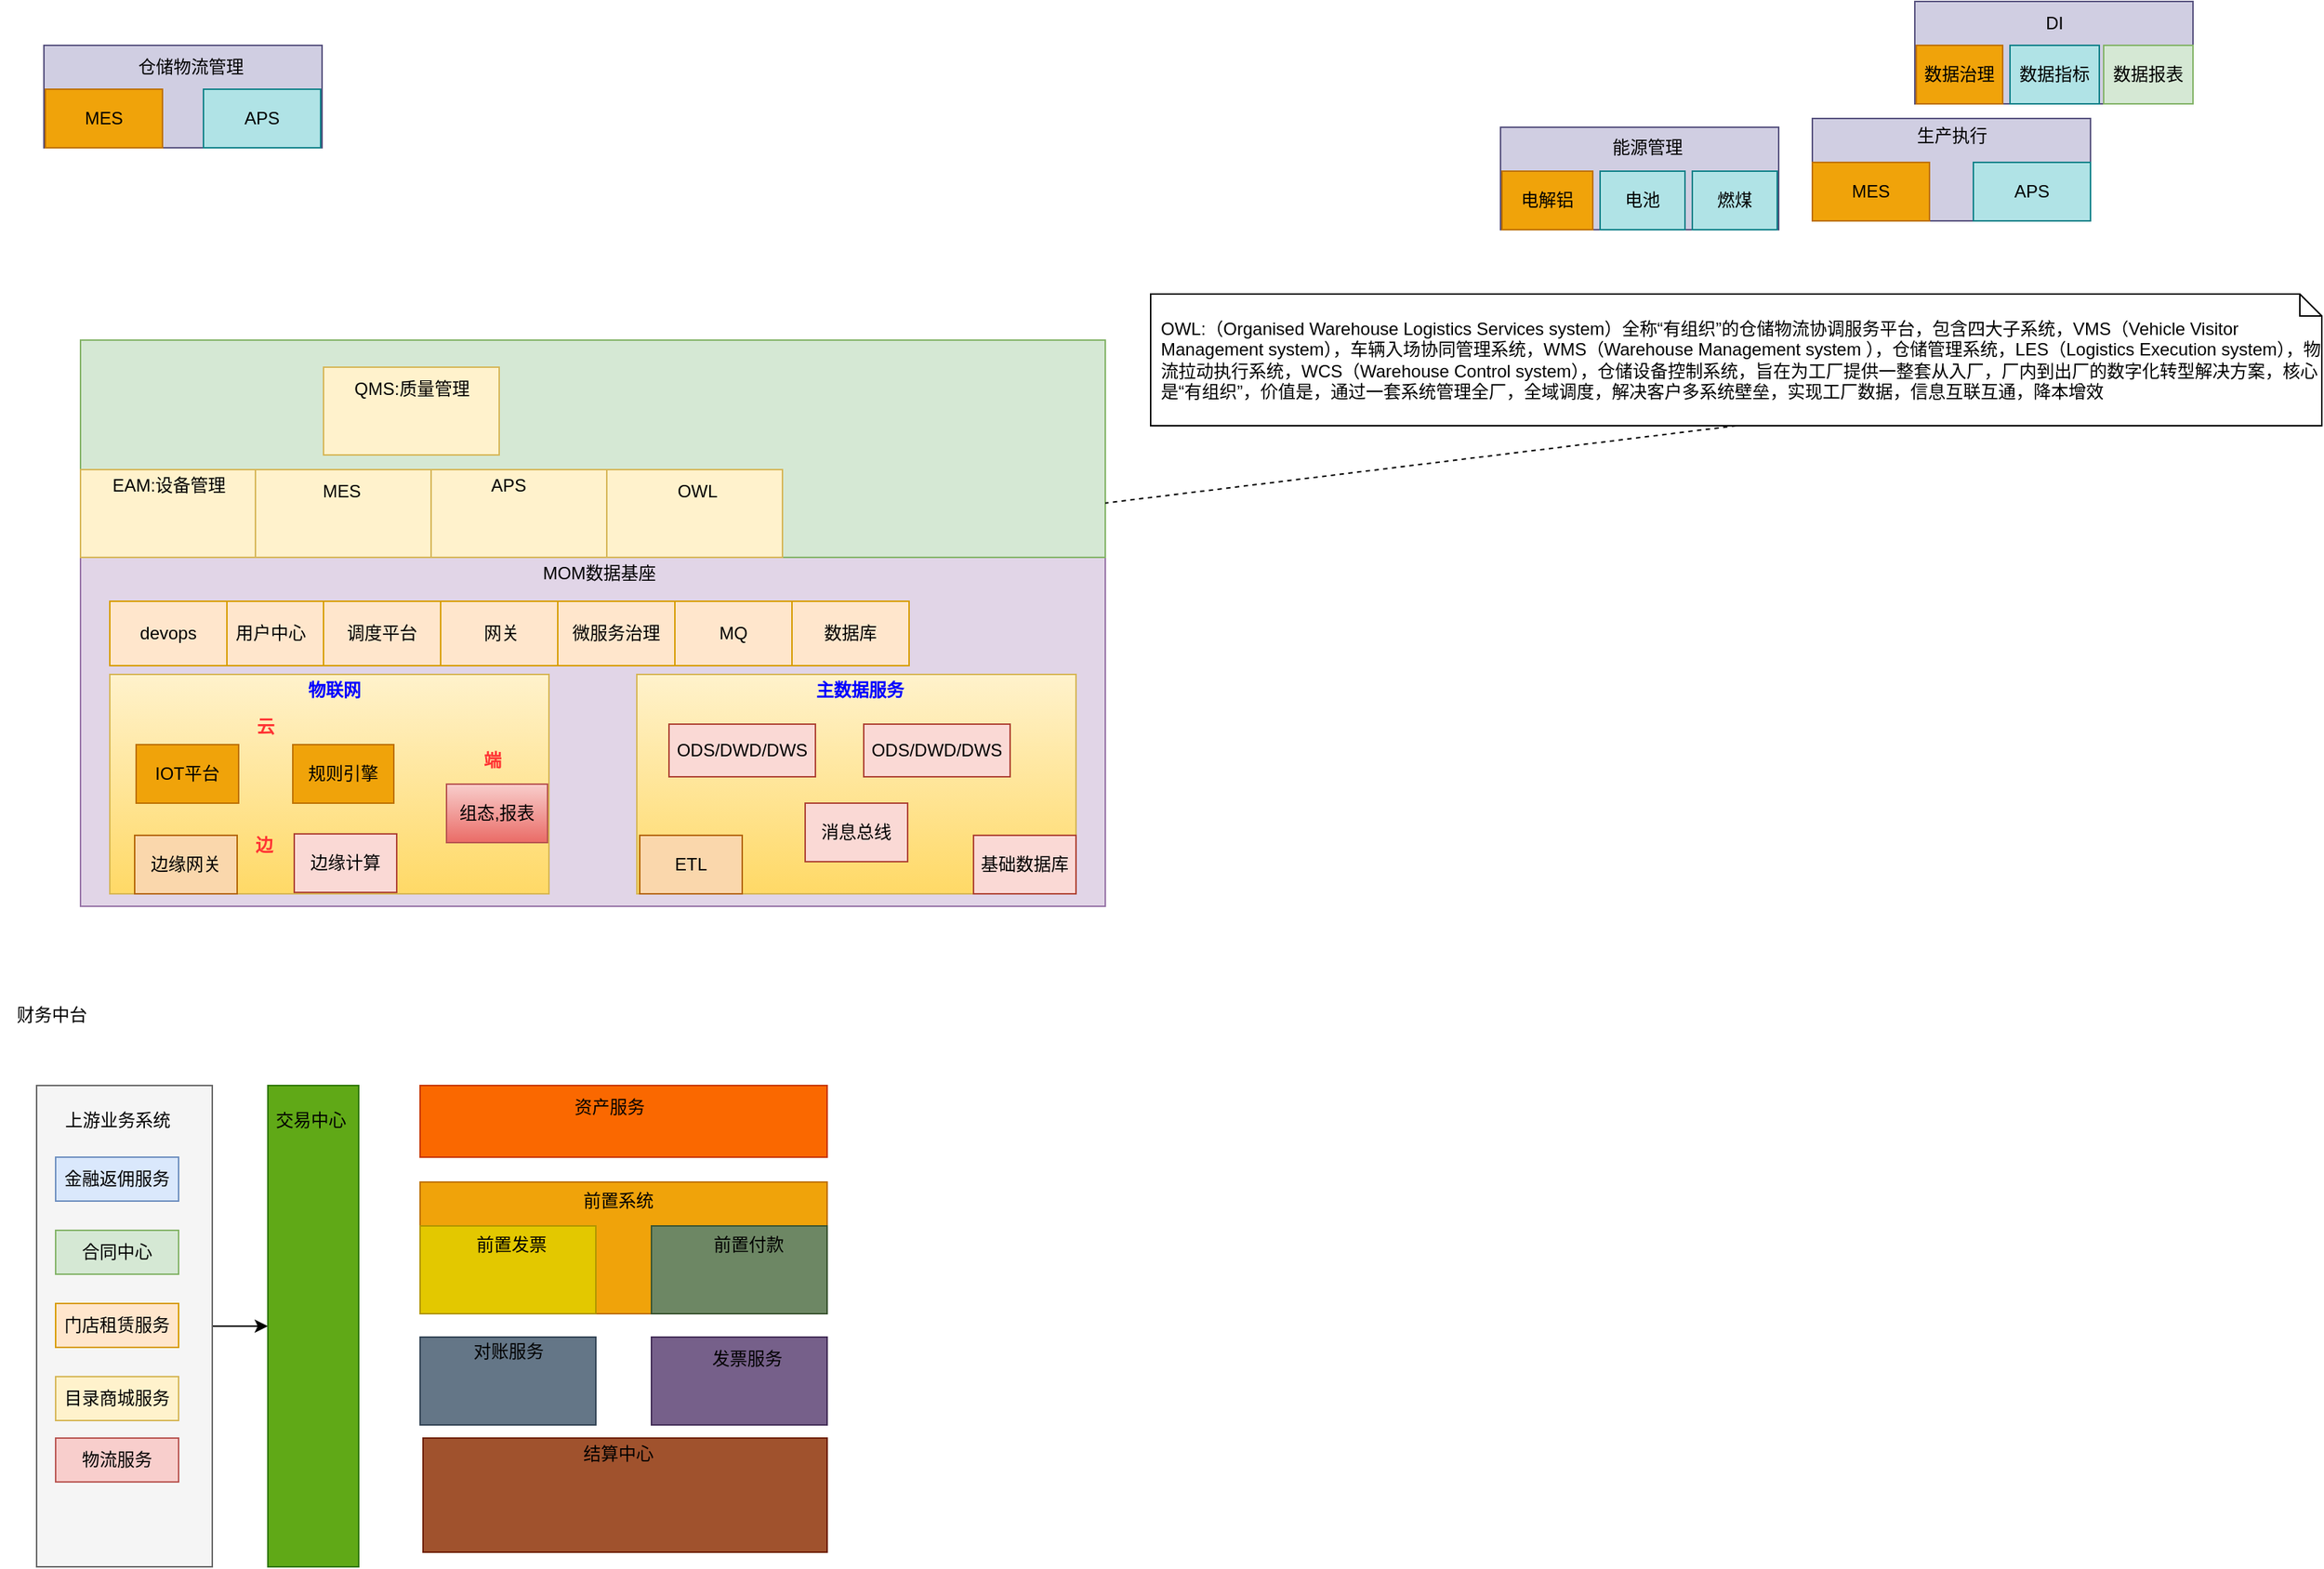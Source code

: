 <mxfile version="24.7.7">
  <diagram name="第 1 页" id="ucJ6enQ3myS1yw3ZkuCO">
    <mxGraphModel dx="954" dy="640" grid="1" gridSize="10" guides="1" tooltips="1" connect="1" arrows="1" fold="1" page="1" pageScale="1" pageWidth="827" pageHeight="1169" math="0" shadow="0">
      <root>
        <mxCell id="0" />
        <mxCell id="1" parent="0" />
        <mxCell id="74LUju0W-xpcsgV9gZzd-70" value="" style="rounded=0;whiteSpace=wrap;html=1;fillColor=#e1d5e7;strokeColor=#9673a6;" parent="1" vertex="1">
          <mxGeometry x="110" y="400" width="700" height="238.5" as="geometry" />
        </mxCell>
        <mxCell id="74LUju0W-xpcsgV9gZzd-16" value="" style="rounded=0;whiteSpace=wrap;html=1;fillColor=#fff2cc;gradientColor=#ffd966;strokeColor=#d6b656;" parent="1" vertex="1">
          <mxGeometry x="130" y="480" width="300" height="150" as="geometry" />
        </mxCell>
        <mxCell id="74LUju0W-xpcsgV9gZzd-17" value="&lt;b&gt;&lt;font color=&quot;#0000ff&quot;&gt;物联网&lt;/font&gt;&lt;/b&gt;" style="text;html=1;align=center;verticalAlign=middle;resizable=0;points=[];autosize=1;strokeColor=none;fillColor=none;" parent="1" vertex="1">
          <mxGeometry x="253" y="476" width="60" height="30" as="geometry" />
        </mxCell>
        <mxCell id="74LUju0W-xpcsgV9gZzd-18" value="" style="rounded=0;whiteSpace=wrap;html=1;fillColor=#d0cee2;strokeColor=#56517e;" parent="1" vertex="1">
          <mxGeometry x="1293" y="100" width="190" height="70" as="geometry" />
        </mxCell>
        <mxCell id="74LUju0W-xpcsgV9gZzd-19" value="生产执行" style="text;html=1;align=center;verticalAlign=middle;resizable=0;points=[];autosize=1;strokeColor=none;fillColor=none;" parent="1" vertex="1">
          <mxGeometry x="1353" y="97" width="70" height="30" as="geometry" />
        </mxCell>
        <mxCell id="74LUju0W-xpcsgV9gZzd-20" value="MES" style="rounded=0;whiteSpace=wrap;html=1;fillColor=#f0a30a;fontColor=#000000;strokeColor=#BD7000;" parent="1" vertex="1">
          <mxGeometry x="1293" y="130" width="80" height="40" as="geometry" />
        </mxCell>
        <mxCell id="74LUju0W-xpcsgV9gZzd-21" value="APS" style="rounded=0;whiteSpace=wrap;html=1;fillColor=#b0e3e6;strokeColor=#0e8088;" parent="1" vertex="1">
          <mxGeometry x="1403" y="130" width="80" height="40" as="geometry" />
        </mxCell>
        <mxCell id="74LUju0W-xpcsgV9gZzd-22" value="边缘网关" style="rounded=0;whiteSpace=wrap;html=1;fillColor=#fad7ac;strokeColor=#b46504;" parent="1" vertex="1">
          <mxGeometry x="147" y="590" width="70" height="40" as="geometry" />
        </mxCell>
        <mxCell id="74LUju0W-xpcsgV9gZzd-23" value="边缘计算" style="rounded=0;whiteSpace=wrap;html=1;fillColor=#fad9d5;strokeColor=#ae4132;" parent="1" vertex="1">
          <mxGeometry x="256" y="589" width="70" height="40" as="geometry" />
        </mxCell>
        <mxCell id="74LUju0W-xpcsgV9gZzd-24" value="IOT平台" style="rounded=0;whiteSpace=wrap;html=1;fillColor=#f0a30a;fontColor=#000000;strokeColor=#BD7000;" parent="1" vertex="1">
          <mxGeometry x="148" y="528" width="70" height="40" as="geometry" />
        </mxCell>
        <mxCell id="74LUju0W-xpcsgV9gZzd-25" value="规则引擎" style="rounded=0;whiteSpace=wrap;html=1;fillColor=#f0a30a;fontColor=#000000;strokeColor=#BD7000;" parent="1" vertex="1">
          <mxGeometry x="255" y="528" width="69" height="40" as="geometry" />
        </mxCell>
        <mxCell id="74LUju0W-xpcsgV9gZzd-26" value="组态,报表" style="rounded=0;whiteSpace=wrap;html=1;fillColor=#f8cecc;strokeColor=#b85450;gradientColor=#ea6b66;" parent="1" vertex="1">
          <mxGeometry x="360" y="555" width="69" height="40" as="geometry" />
        </mxCell>
        <mxCell id="74LUju0W-xpcsgV9gZzd-31" value="&lt;font color=&quot;#ff3333&quot;&gt;&lt;b&gt;云&lt;/b&gt;&lt;/font&gt;" style="text;html=1;align=center;verticalAlign=middle;resizable=0;points=[];autosize=1;strokeColor=none;fillColor=none;" parent="1" vertex="1">
          <mxGeometry x="215.5" y="501" width="40" height="30" as="geometry" />
        </mxCell>
        <mxCell id="74LUju0W-xpcsgV9gZzd-32" value="&lt;font color=&quot;#ff3333&quot;&gt;&lt;b&gt;边&lt;/b&gt;&lt;/font&gt;" style="text;html=1;align=center;verticalAlign=middle;resizable=0;points=[];autosize=1;strokeColor=none;fillColor=none;" parent="1" vertex="1">
          <mxGeometry x="215" y="582" width="40" height="30" as="geometry" />
        </mxCell>
        <mxCell id="74LUju0W-xpcsgV9gZzd-33" value="&lt;font color=&quot;#ff3333&quot;&gt;&lt;b&gt;端&lt;/b&gt;&lt;/font&gt;" style="text;html=1;align=center;verticalAlign=middle;resizable=0;points=[];autosize=1;strokeColor=none;fillColor=none;" parent="1" vertex="1">
          <mxGeometry x="371" y="524" width="40" height="30" as="geometry" />
        </mxCell>
        <mxCell id="74LUju0W-xpcsgV9gZzd-34" value="" style="rounded=0;whiteSpace=wrap;html=1;fillColor=#d0cee2;strokeColor=#56517e;" parent="1" vertex="1">
          <mxGeometry x="85" y="50" width="190" height="70" as="geometry" />
        </mxCell>
        <mxCell id="74LUju0W-xpcsgV9gZzd-35" value="仓储物流管理" style="text;html=1;align=center;verticalAlign=middle;resizable=0;points=[];autosize=1;strokeColor=none;fillColor=none;" parent="1" vertex="1">
          <mxGeometry x="135" y="50" width="100" height="30" as="geometry" />
        </mxCell>
        <mxCell id="74LUju0W-xpcsgV9gZzd-36" value="MES" style="rounded=0;whiteSpace=wrap;html=1;fillColor=#f0a30a;fontColor=#000000;strokeColor=#BD7000;" parent="1" vertex="1">
          <mxGeometry x="86" y="80" width="80" height="40" as="geometry" />
        </mxCell>
        <mxCell id="74LUju0W-xpcsgV9gZzd-37" value="APS" style="rounded=0;whiteSpace=wrap;html=1;fillColor=#b0e3e6;strokeColor=#0e8088;" parent="1" vertex="1">
          <mxGeometry x="194" y="80" width="80" height="40" as="geometry" />
        </mxCell>
        <mxCell id="74LUju0W-xpcsgV9gZzd-55" value="" style="rounded=0;whiteSpace=wrap;html=1;fillColor=#d0cee2;strokeColor=#56517e;" parent="1" vertex="1">
          <mxGeometry x="1080" y="106" width="190" height="70" as="geometry" />
        </mxCell>
        <mxCell id="74LUju0W-xpcsgV9gZzd-56" value="能源管理" style="text;html=1;align=center;verticalAlign=middle;resizable=0;points=[];autosize=1;strokeColor=none;fillColor=none;" parent="1" vertex="1">
          <mxGeometry x="1145" y="105" width="70" height="30" as="geometry" />
        </mxCell>
        <mxCell id="74LUju0W-xpcsgV9gZzd-57" value="电解铝" style="rounded=0;whiteSpace=wrap;html=1;fillColor=#f0a30a;fontColor=#000000;strokeColor=#BD7000;" parent="1" vertex="1">
          <mxGeometry x="1081" y="136" width="62" height="40" as="geometry" />
        </mxCell>
        <mxCell id="74LUju0W-xpcsgV9gZzd-58" value="电池" style="rounded=0;whiteSpace=wrap;html=1;fillColor=#b0e3e6;strokeColor=#0e8088;" parent="1" vertex="1">
          <mxGeometry x="1148" y="136" width="58" height="40" as="geometry" />
        </mxCell>
        <mxCell id="74LUju0W-xpcsgV9gZzd-59" value="" style="rounded=0;whiteSpace=wrap;html=1;fillColor=#fff2cc;gradientColor=#ffd966;strokeColor=#d6b656;" parent="1" vertex="1">
          <mxGeometry x="490" y="480" width="300" height="150" as="geometry" />
        </mxCell>
        <mxCell id="74LUju0W-xpcsgV9gZzd-60" value="&lt;b&gt;&lt;font color=&quot;#0000ff&quot;&gt;主数据服务&lt;/font&gt;&lt;/b&gt;" style="text;html=1;align=center;verticalAlign=middle;resizable=0;points=[];autosize=1;strokeColor=none;fillColor=none;" parent="1" vertex="1">
          <mxGeometry x="602" y="476" width="80" height="30" as="geometry" />
        </mxCell>
        <mxCell id="74LUju0W-xpcsgV9gZzd-61" value="ETL" style="rounded=0;whiteSpace=wrap;html=1;fillColor=#fad7ac;strokeColor=#b46504;" parent="1" vertex="1">
          <mxGeometry x="492" y="590" width="70" height="40" as="geometry" />
        </mxCell>
        <mxCell id="74LUju0W-xpcsgV9gZzd-62" value="基础数据库" style="rounded=0;whiteSpace=wrap;html=1;fillColor=#fad9d5;strokeColor=#ae4132;" parent="1" vertex="1">
          <mxGeometry x="720" y="590" width="70" height="40" as="geometry" />
        </mxCell>
        <mxCell id="74LUju0W-xpcsgV9gZzd-69" value="消息总线" style="rounded=0;whiteSpace=wrap;html=1;fillColor=#fad9d5;strokeColor=#ae4132;" parent="1" vertex="1">
          <mxGeometry x="605" y="568" width="70" height="40" as="geometry" />
        </mxCell>
        <mxCell id="74LUju0W-xpcsgV9gZzd-71" value="MOM数据基座" style="text;html=1;align=center;verticalAlign=middle;resizable=0;points=[];autosize=1;strokeColor=none;fillColor=none;" parent="1" vertex="1">
          <mxGeometry x="414" y="396" width="100" height="30" as="geometry" />
        </mxCell>
        <mxCell id="74LUju0W-xpcsgV9gZzd-73" value="ODS/DWD/DWS" style="rounded=0;whiteSpace=wrap;html=1;fillColor=#fad9d5;strokeColor=#ae4132;" parent="1" vertex="1">
          <mxGeometry x="512" y="514" width="100" height="36" as="geometry" />
        </mxCell>
        <mxCell id="74LUju0W-xpcsgV9gZzd-75" value="" style="rounded=0;whiteSpace=wrap;html=1;fillColor=#d0cee2;strokeColor=#56517e;" parent="1" vertex="1">
          <mxGeometry x="1363" y="20" width="190" height="70" as="geometry" />
        </mxCell>
        <mxCell id="74LUju0W-xpcsgV9gZzd-76" value="DI" style="text;html=1;align=center;verticalAlign=middle;resizable=0;points=[];autosize=1;strokeColor=none;fillColor=none;" parent="1" vertex="1">
          <mxGeometry x="1438" y="20" width="40" height="30" as="geometry" />
        </mxCell>
        <mxCell id="74LUju0W-xpcsgV9gZzd-77" value="数据治理" style="rounded=0;whiteSpace=wrap;html=1;fillColor=#f0a30a;fontColor=#000000;strokeColor=#BD7000;" parent="1" vertex="1">
          <mxGeometry x="1364" y="50" width="59" height="40" as="geometry" />
        </mxCell>
        <mxCell id="74LUju0W-xpcsgV9gZzd-78" value="数据指标" style="rounded=0;whiteSpace=wrap;html=1;fillColor=#b0e3e6;strokeColor=#0e8088;" parent="1" vertex="1">
          <mxGeometry x="1428" y="50" width="61" height="40" as="geometry" />
        </mxCell>
        <mxCell id="74LUju0W-xpcsgV9gZzd-79" value="ODS/DWD/DWS" style="rounded=0;whiteSpace=wrap;html=1;fillColor=#fad9d5;strokeColor=#ae4132;" parent="1" vertex="1">
          <mxGeometry x="645" y="514" width="100" height="36" as="geometry" />
        </mxCell>
        <mxCell id="YK3TF0yHfjnwqOC-v7o8-1" value="数据报表" style="rounded=0;whiteSpace=wrap;html=1;fillColor=#d5e8d4;strokeColor=#82b366;" parent="1" vertex="1">
          <mxGeometry x="1492" y="50" width="61" height="40" as="geometry" />
        </mxCell>
        <mxCell id="YK3TF0yHfjnwqOC-v7o8-11" style="edgeStyle=orthogonalEdgeStyle;rounded=0;orthogonalLoop=1;jettySize=auto;html=1;entryX=0;entryY=0.5;entryDx=0;entryDy=0;" parent="1" source="YK3TF0yHfjnwqOC-v7o8-2" target="YK3TF0yHfjnwqOC-v7o8-9" edge="1">
          <mxGeometry relative="1" as="geometry" />
        </mxCell>
        <mxCell id="YK3TF0yHfjnwqOC-v7o8-2" value="" style="rounded=0;whiteSpace=wrap;html=1;fillColor=#f5f5f5;fontColor=#333333;strokeColor=#666666;" parent="1" vertex="1">
          <mxGeometry x="80" y="761" width="120" height="329" as="geometry" />
        </mxCell>
        <mxCell id="YK3TF0yHfjnwqOC-v7o8-3" value="财务中台" style="text;html=1;align=center;verticalAlign=middle;resizable=0;points=[];autosize=1;strokeColor=none;fillColor=none;" parent="1" vertex="1">
          <mxGeometry x="55" y="698" width="70" height="30" as="geometry" />
        </mxCell>
        <mxCell id="YK3TF0yHfjnwqOC-v7o8-4" value="上游业务系统" style="text;html=1;align=center;verticalAlign=middle;resizable=0;points=[];autosize=1;strokeColor=none;fillColor=none;" parent="1" vertex="1">
          <mxGeometry x="85" y="770" width="100" height="30" as="geometry" />
        </mxCell>
        <mxCell id="YK3TF0yHfjnwqOC-v7o8-5" value="金融返佣服务" style="rounded=0;whiteSpace=wrap;html=1;fillColor=#dae8fc;strokeColor=#6c8ebf;" parent="1" vertex="1">
          <mxGeometry x="93" y="810" width="84" height="30" as="geometry" />
        </mxCell>
        <mxCell id="YK3TF0yHfjnwqOC-v7o8-6" value="合同中心" style="rounded=0;whiteSpace=wrap;html=1;fillColor=#d5e8d4;strokeColor=#82b366;" parent="1" vertex="1">
          <mxGeometry x="93" y="860" width="84" height="30" as="geometry" />
        </mxCell>
        <mxCell id="YK3TF0yHfjnwqOC-v7o8-7" value="门店租赁服务" style="rounded=0;whiteSpace=wrap;html=1;fillColor=#ffe6cc;strokeColor=#d79b00;" parent="1" vertex="1">
          <mxGeometry x="93" y="910" width="84" height="30" as="geometry" />
        </mxCell>
        <mxCell id="YK3TF0yHfjnwqOC-v7o8-8" value="目录商城服务" style="rounded=0;whiteSpace=wrap;html=1;fillColor=#fff2cc;strokeColor=#d6b656;" parent="1" vertex="1">
          <mxGeometry x="93" y="960" width="84" height="30" as="geometry" />
        </mxCell>
        <mxCell id="YK3TF0yHfjnwqOC-v7o8-9" value="" style="rounded=0;whiteSpace=wrap;html=1;fillColor=#60a917;strokeColor=#2D7600;fontColor=#ffffff;" parent="1" vertex="1">
          <mxGeometry x="238" y="761" width="62" height="329" as="geometry" />
        </mxCell>
        <mxCell id="YK3TF0yHfjnwqOC-v7o8-10" value="交易中心" style="text;html=1;align=center;verticalAlign=middle;resizable=0;points=[];autosize=1;strokeColor=none;fillColor=none;" parent="1" vertex="1">
          <mxGeometry x="232" y="770" width="70" height="30" as="geometry" />
        </mxCell>
        <mxCell id="YK3TF0yHfjnwqOC-v7o8-12" value="物流服务" style="rounded=0;whiteSpace=wrap;html=1;fillColor=#f8cecc;strokeColor=#b85450;" parent="1" vertex="1">
          <mxGeometry x="93" y="1002" width="84" height="30" as="geometry" />
        </mxCell>
        <mxCell id="YK3TF0yHfjnwqOC-v7o8-13" value="" style="rounded=0;whiteSpace=wrap;html=1;fillColor=#fa6800;fontColor=#000000;strokeColor=#C73500;" parent="1" vertex="1">
          <mxGeometry x="342" y="761" width="278" height="49" as="geometry" />
        </mxCell>
        <mxCell id="YK3TF0yHfjnwqOC-v7o8-14" value="资产服务" style="text;html=1;align=center;verticalAlign=middle;resizable=0;points=[];autosize=1;strokeColor=none;fillColor=none;" parent="1" vertex="1">
          <mxGeometry x="436" y="761" width="70" height="30" as="geometry" />
        </mxCell>
        <mxCell id="YK3TF0yHfjnwqOC-v7o8-15" value="" style="rounded=0;whiteSpace=wrap;html=1;fillColor=#f0a30a;fontColor=#000000;strokeColor=#BD7000;" parent="1" vertex="1">
          <mxGeometry x="342" y="827" width="278" height="90" as="geometry" />
        </mxCell>
        <mxCell id="YK3TF0yHfjnwqOC-v7o8-16" value="前置系统" style="text;html=1;align=center;verticalAlign=middle;resizable=0;points=[];autosize=1;strokeColor=none;fillColor=none;" parent="1" vertex="1">
          <mxGeometry x="442" y="825" width="70" height="30" as="geometry" />
        </mxCell>
        <mxCell id="YK3TF0yHfjnwqOC-v7o8-17" value="" style="rounded=0;whiteSpace=wrap;html=1;fillColor=#a0522d;fontColor=#ffffff;strokeColor=#6D1F00;" parent="1" vertex="1">
          <mxGeometry x="344" y="1002" width="276" height="78" as="geometry" />
        </mxCell>
        <mxCell id="YK3TF0yHfjnwqOC-v7o8-18" value="" style="rounded=0;whiteSpace=wrap;html=1;fillColor=#e3c800;fontColor=#000000;strokeColor=#B09500;" parent="1" vertex="1">
          <mxGeometry x="342" y="857" width="120" height="60" as="geometry" />
        </mxCell>
        <mxCell id="YK3TF0yHfjnwqOC-v7o8-19" value="前置发票" style="text;html=1;align=center;verticalAlign=middle;resizable=0;points=[];autosize=1;strokeColor=none;fillColor=none;" parent="1" vertex="1">
          <mxGeometry x="369" y="855" width="70" height="30" as="geometry" />
        </mxCell>
        <mxCell id="YK3TF0yHfjnwqOC-v7o8-20" value="" style="rounded=0;whiteSpace=wrap;html=1;fillColor=#6d8764;fontColor=#ffffff;strokeColor=#3A5431;" parent="1" vertex="1">
          <mxGeometry x="500" y="857" width="120" height="60" as="geometry" />
        </mxCell>
        <mxCell id="YK3TF0yHfjnwqOC-v7o8-21" value="前置付款" style="text;html=1;align=center;verticalAlign=middle;resizable=0;points=[];autosize=1;strokeColor=none;fillColor=none;" parent="1" vertex="1">
          <mxGeometry x="531" y="855" width="70" height="30" as="geometry" />
        </mxCell>
        <mxCell id="YK3TF0yHfjnwqOC-v7o8-22" value="" style="rounded=0;whiteSpace=wrap;html=1;fillColor=#647687;fontColor=#ffffff;strokeColor=#314354;" parent="1" vertex="1">
          <mxGeometry x="342" y="933" width="120" height="60" as="geometry" />
        </mxCell>
        <mxCell id="YK3TF0yHfjnwqOC-v7o8-23" value="对账服务" style="text;html=1;align=center;verticalAlign=middle;resizable=0;points=[];autosize=1;strokeColor=none;fillColor=none;" parent="1" vertex="1">
          <mxGeometry x="367" y="928" width="70" height="30" as="geometry" />
        </mxCell>
        <mxCell id="YK3TF0yHfjnwqOC-v7o8-24" value="" style="rounded=0;whiteSpace=wrap;html=1;fillColor=#76608a;fontColor=#ffffff;strokeColor=#432D57;" parent="1" vertex="1">
          <mxGeometry x="500" y="933" width="120" height="60" as="geometry" />
        </mxCell>
        <mxCell id="YK3TF0yHfjnwqOC-v7o8-25" value="发票服务" style="text;html=1;align=center;verticalAlign=middle;resizable=0;points=[];autosize=1;strokeColor=none;fillColor=none;" parent="1" vertex="1">
          <mxGeometry x="530" y="933" width="70" height="30" as="geometry" />
        </mxCell>
        <mxCell id="YK3TF0yHfjnwqOC-v7o8-26" value="结算中心" style="text;html=1;align=center;verticalAlign=middle;resizable=0;points=[];autosize=1;strokeColor=none;fillColor=none;" parent="1" vertex="1">
          <mxGeometry x="442" y="998" width="70" height="30" as="geometry" />
        </mxCell>
        <mxCell id="deLBg8jlPW3kkQXr_3VO-2" value="用户中心" style="rounded=0;whiteSpace=wrap;html=1;fillColor=#ffe6cc;strokeColor=#d79b00;" vertex="1" parent="1">
          <mxGeometry x="200" y="430" width="80" height="44" as="geometry" />
        </mxCell>
        <mxCell id="deLBg8jlPW3kkQXr_3VO-3" value="燃煤" style="rounded=0;whiteSpace=wrap;html=1;fillColor=#b0e3e6;strokeColor=#0e8088;" vertex="1" parent="1">
          <mxGeometry x="1211" y="136" width="58" height="40" as="geometry" />
        </mxCell>
        <mxCell id="deLBg8jlPW3kkQXr_3VO-4" value="调度平台" style="rounded=0;whiteSpace=wrap;html=1;fillColor=#ffe6cc;strokeColor=#d79b00;" vertex="1" parent="1">
          <mxGeometry x="276" y="430" width="80" height="44" as="geometry" />
        </mxCell>
        <mxCell id="deLBg8jlPW3kkQXr_3VO-5" value="&amp;nbsp;网关" style="rounded=0;whiteSpace=wrap;html=1;fillColor=#ffe6cc;strokeColor=#d79b00;" vertex="1" parent="1">
          <mxGeometry x="356" y="430" width="80" height="44" as="geometry" />
        </mxCell>
        <mxCell id="deLBg8jlPW3kkQXr_3VO-6" value="MQ" style="rounded=0;whiteSpace=wrap;html=1;fillColor=#ffe6cc;strokeColor=#d79b00;" vertex="1" parent="1">
          <mxGeometry x="516" y="430" width="80" height="44" as="geometry" />
        </mxCell>
        <mxCell id="deLBg8jlPW3kkQXr_3VO-7" value="devops" style="rounded=0;whiteSpace=wrap;html=1;fillColor=#ffe6cc;strokeColor=#d79b00;" vertex="1" parent="1">
          <mxGeometry x="130" y="430" width="80" height="44" as="geometry" />
        </mxCell>
        <mxCell id="deLBg8jlPW3kkQXr_3VO-8" value="数据库" style="rounded=0;whiteSpace=wrap;html=1;fillColor=#ffe6cc;strokeColor=#d79b00;" vertex="1" parent="1">
          <mxGeometry x="596" y="430" width="80" height="44" as="geometry" />
        </mxCell>
        <mxCell id="deLBg8jlPW3kkQXr_3VO-9" value="微服务治理" style="rounded=0;whiteSpace=wrap;html=1;fillColor=#ffe6cc;strokeColor=#d79b00;" vertex="1" parent="1">
          <mxGeometry x="436" y="430" width="80" height="44" as="geometry" />
        </mxCell>
        <mxCell id="deLBg8jlPW3kkQXr_3VO-10" value="" style="rounded=0;whiteSpace=wrap;html=1;fillColor=#d5e8d4;strokeColor=#82b366;" vertex="1" parent="1">
          <mxGeometry x="110" y="251.5" width="700" height="148.5" as="geometry" />
        </mxCell>
        <mxCell id="deLBg8jlPW3kkQXr_3VO-11" value="" style="rounded=0;whiteSpace=wrap;html=1;fillColor=#fff2cc;strokeColor=#d6b656;" vertex="1" parent="1">
          <mxGeometry x="110" y="340" width="120" height="60" as="geometry" />
        </mxCell>
        <mxCell id="deLBg8jlPW3kkQXr_3VO-12" value="EAM:设备管理" style="text;html=1;align=center;verticalAlign=middle;resizable=0;points=[];autosize=1;strokeColor=none;fillColor=none;" vertex="1" parent="1">
          <mxGeometry x="120" y="336" width="100" height="30" as="geometry" />
        </mxCell>
        <mxCell id="deLBg8jlPW3kkQXr_3VO-14" value="" style="rounded=0;whiteSpace=wrap;html=1;fillColor=#fff2cc;strokeColor=#d6b656;" vertex="1" parent="1">
          <mxGeometry x="276" y="270" width="120" height="60" as="geometry" />
        </mxCell>
        <mxCell id="deLBg8jlPW3kkQXr_3VO-15" value="QMS:质量管理" style="text;html=1;align=center;verticalAlign=middle;resizable=0;points=[];autosize=1;strokeColor=none;fillColor=none;" vertex="1" parent="1">
          <mxGeometry x="286" y="270" width="100" height="30" as="geometry" />
        </mxCell>
        <mxCell id="deLBg8jlPW3kkQXr_3VO-16" value="" style="rounded=0;whiteSpace=wrap;html=1;fillColor=#fff2cc;strokeColor=#d6b656;" vertex="1" parent="1">
          <mxGeometry x="229.5" y="340" width="120" height="60" as="geometry" />
        </mxCell>
        <mxCell id="deLBg8jlPW3kkQXr_3VO-17" value="MES" style="text;html=1;align=center;verticalAlign=middle;resizable=0;points=[];autosize=1;strokeColor=none;fillColor=none;" vertex="1" parent="1">
          <mxGeometry x="263" y="340" width="50" height="30" as="geometry" />
        </mxCell>
        <mxCell id="deLBg8jlPW3kkQXr_3VO-18" value="" style="rounded=0;whiteSpace=wrap;html=1;fillColor=#fff2cc;strokeColor=#d6b656;" vertex="1" parent="1">
          <mxGeometry x="349.5" y="340" width="120" height="60" as="geometry" />
        </mxCell>
        <mxCell id="deLBg8jlPW3kkQXr_3VO-19" value="APS" style="text;html=1;align=center;verticalAlign=middle;resizable=0;points=[];autosize=1;strokeColor=none;fillColor=none;" vertex="1" parent="1">
          <mxGeometry x="377" y="336" width="50" height="30" as="geometry" />
        </mxCell>
        <mxCell id="deLBg8jlPW3kkQXr_3VO-20" value="" style="rounded=0;whiteSpace=wrap;html=1;fillColor=#fff2cc;strokeColor=#d6b656;" vertex="1" parent="1">
          <mxGeometry x="469.5" y="340" width="120" height="60" as="geometry" />
        </mxCell>
        <mxCell id="deLBg8jlPW3kkQXr_3VO-21" value="OWL" style="text;html=1;align=center;verticalAlign=middle;resizable=0;points=[];autosize=1;strokeColor=none;fillColor=none;" vertex="1" parent="1">
          <mxGeometry x="506" y="340" width="50" height="30" as="geometry" />
        </mxCell>
        <mxCell id="deLBg8jlPW3kkQXr_3VO-22" value="OWL:（Organised Warehouse Logistics Services system）全称“有组织”的仓储物流协调服务平台，包含四大子系统，VMS（Vehicle Visitor Management system），车辆入场协同管理系统，WMS（Warehouse Management system ），仓储管理系统，LES（Logistics Execution system），物流拉动执行系统，WCS（Warehouse Control system），仓储设备控制系统，旨在为工厂提供一整套从入厂，厂内到出厂的数字化转型解决方案，核心是“有组织”，价值是，通过一套系统管理全厂，全域调度，解决客户多系统壁垒，实现工厂数据，信息互联互通，降本增效" style="shape=note;size=15;spacingLeft=5;align=left;whiteSpace=wrap;" vertex="1" parent="1">
          <mxGeometry x="841" y="220" width="800" height="90" as="geometry" />
        </mxCell>
        <mxCell id="deLBg8jlPW3kkQXr_3VO-23" value="" style="edgeStyle=none;html=1;endArrow=none;rounded=0;labelBackgroundColor=none;dashed=1;exitX=0.5;exitY=1;entryX=1;entryY=0.75;entryDx=0;entryDy=0;" edge="1" source="deLBg8jlPW3kkQXr_3VO-22" parent="1" target="deLBg8jlPW3kkQXr_3VO-10">
          <mxGeometry relative="1" as="geometry">
            <mxPoint x="930" y="350" as="targetPoint" />
          </mxGeometry>
        </mxCell>
      </root>
    </mxGraphModel>
  </diagram>
</mxfile>
